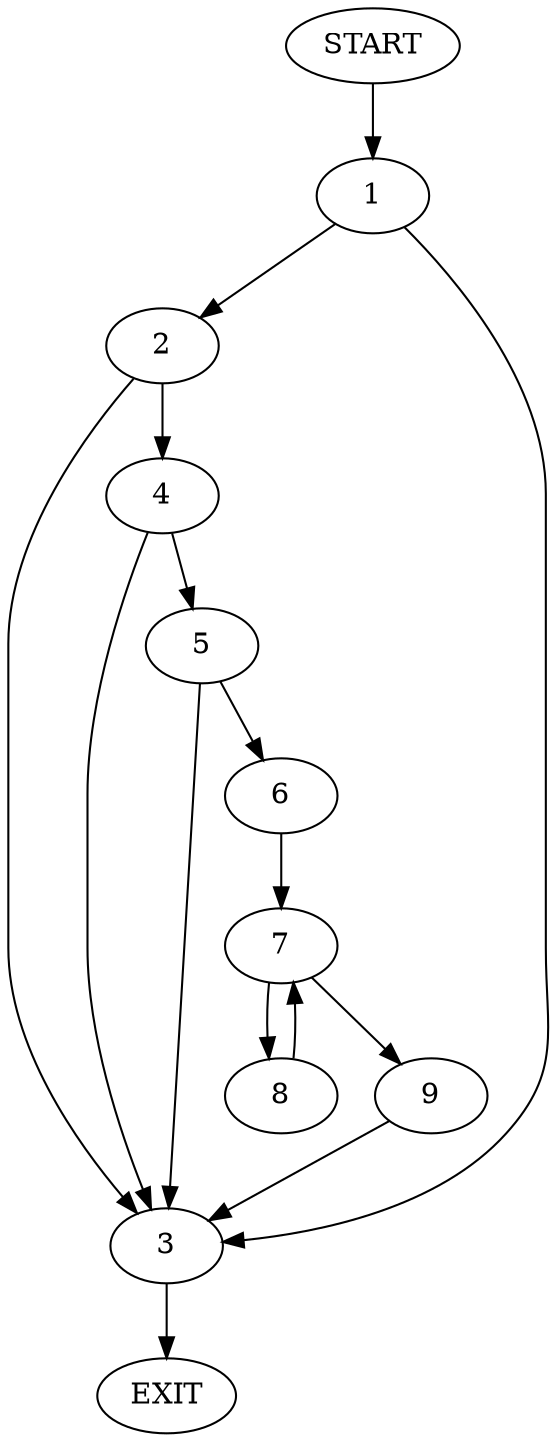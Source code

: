 digraph {
0 [label="START"]
10 [label="EXIT"]
0 -> 1
1 -> 2
1 -> 3
2 -> 4
2 -> 3
3 -> 10
4 -> 3
4 -> 5
5 -> 6
5 -> 3
6 -> 7
7 -> 8
7 -> 9
8 -> 7
9 -> 3
}
